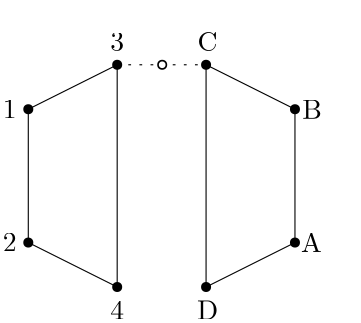<?xml version="1.0"?>
<!DOCTYPE ipe SYSTEM "ipe.dtd">
<ipe version="70005" creator="Ipe 7.1.4">
<info created="D:20140514134124" modified="D:20140514135358"/>
<ipestyle name="basic">
<symbol name="arrow/arc(spx)">
<path stroke="sym-stroke" fill="sym-stroke" pen="sym-pen">
0 0 m
-1 0.333 l
-1 -0.333 l
h
</path>
</symbol>
<symbol name="arrow/farc(spx)">
<path stroke="sym-stroke" fill="white" pen="sym-pen">
0 0 m
-1 0.333 l
-1 -0.333 l
h
</path>
</symbol>
<symbol name="mark/circle(sx)" transformations="translations">
<path fill="sym-stroke">
0.6 0 0 0.6 0 0 e
0.4 0 0 0.4 0 0 e
</path>
</symbol>
<symbol name="mark/disk(sx)" transformations="translations">
<path fill="sym-stroke">
0.6 0 0 0.6 0 0 e
</path>
</symbol>
<symbol name="mark/fdisk(sfx)" transformations="translations">
<group>
<path fill="sym-fill">
0.5 0 0 0.5 0 0 e
</path>
<path fill="sym-stroke" fillrule="eofill">
0.6 0 0 0.6 0 0 e
0.4 0 0 0.4 0 0 e
</path>
</group>
</symbol>
<symbol name="mark/box(sx)" transformations="translations">
<path fill="sym-stroke" fillrule="eofill">
-0.6 -0.6 m
0.6 -0.6 l
0.6 0.6 l
-0.6 0.6 l
h
-0.4 -0.4 m
0.4 -0.4 l
0.4 0.4 l
-0.4 0.4 l
h
</path>
</symbol>
<symbol name="mark/square(sx)" transformations="translations">
<path fill="sym-stroke">
-0.6 -0.6 m
0.6 -0.6 l
0.6 0.6 l
-0.6 0.6 l
h
</path>
</symbol>
<symbol name="mark/fsquare(sfx)" transformations="translations">
<group>
<path fill="sym-fill">
-0.5 -0.5 m
0.5 -0.5 l
0.5 0.5 l
-0.5 0.5 l
h
</path>
<path fill="sym-stroke" fillrule="eofill">
-0.6 -0.6 m
0.6 -0.6 l
0.6 0.6 l
-0.6 0.6 l
h
-0.4 -0.4 m
0.4 -0.4 l
0.4 0.4 l
-0.4 0.4 l
h
</path>
</group>
</symbol>
<symbol name="mark/cross(sx)" transformations="translations">
<group>
<path fill="sym-stroke">
-0.43 -0.57 m
0.57 0.43 l
0.43 0.57 l
-0.57 -0.43 l
h
</path>
<path fill="sym-stroke">
-0.43 0.57 m
0.57 -0.43 l
0.43 -0.57 l
-0.57 0.43 l
h
</path>
</group>
</symbol>
<symbol name="arrow/fnormal(spx)">
<path stroke="sym-stroke" fill="white" pen="sym-pen">
0 0 m
-1 0.333 l
-1 -0.333 l
h
</path>
</symbol>
<symbol name="arrow/pointed(spx)">
<path stroke="sym-stroke" fill="sym-stroke" pen="sym-pen">
0 0 m
-1 0.333 l
-0.8 0 l
-1 -0.333 l
h
</path>
</symbol>
<symbol name="arrow/fpointed(spx)">
<path stroke="sym-stroke" fill="white" pen="sym-pen">
0 0 m
-1 0.333 l
-0.8 0 l
-1 -0.333 l
h
</path>
</symbol>
<symbol name="arrow/linear(spx)">
<path stroke="sym-stroke" pen="sym-pen">
-1 0.333 m
0 0 l
-1 -0.333 l
</path>
</symbol>
<symbol name="arrow/fdouble(spx)">
<path stroke="sym-stroke" fill="white" pen="sym-pen">
0 0 m
-1 0.333 l
-1 -0.333 l
h
-1 0 m
-2 0.333 l
-2 -0.333 l
h
</path>
</symbol>
<symbol name="arrow/double(spx)">
<path stroke="sym-stroke" fill="sym-stroke" pen="sym-pen">
0 0 m
-1 0.333 l
-1 -0.333 l
h
-1 0 m
-2 0.333 l
-2 -0.333 l
h
</path>
</symbol>
<pen name="heavier" value="0.8"/>
<pen name="fat" value="1.2"/>
<pen name="ultrafat" value="2"/>
<symbolsize name="large" value="5"/>
<symbolsize name="small" value="2"/>
<symbolsize name="tiny" value="1.1"/>
<arrowsize name="large" value="10"/>
<arrowsize name="small" value="5"/>
<arrowsize name="tiny" value="3"/>
<color name="red" value="1 0 0"/>
<color name="green" value="0 1 0"/>
<color name="blue" value="0 0 1"/>
<color name="yellow" value="1 1 0"/>
<color name="orange" value="1 0.647 0"/>
<color name="gold" value="1 0.843 0"/>
<color name="purple" value="0.627 0.125 0.941"/>
<color name="gray" value="0.745"/>
<color name="brown" value="0.647 0.165 0.165"/>
<color name="navy" value="0 0 0.502"/>
<color name="pink" value="1 0.753 0.796"/>
<color name="seagreen" value="0.18 0.545 0.341"/>
<color name="turquoise" value="0.251 0.878 0.816"/>
<color name="violet" value="0.933 0.51 0.933"/>
<color name="darkblue" value="0 0 0.545"/>
<color name="darkcyan" value="0 0.545 0.545"/>
<color name="darkgray" value="0.663"/>
<color name="darkgreen" value="0 0.392 0"/>
<color name="darkmagenta" value="0.545 0 0.545"/>
<color name="darkorange" value="1 0.549 0"/>
<color name="darkred" value="0.545 0 0"/>
<color name="lightblue" value="0.678 0.847 0.902"/>
<color name="lightcyan" value="0.878 1 1"/>
<color name="lightgray" value="0.827"/>
<color name="lightgreen" value="0.565 0.933 0.565"/>
<color name="lightyellow" value="1 1 0.878"/>
<dashstyle name="dashed" value="[4] 0"/>
<dashstyle name="dotted" value="[1 3] 0"/>
<dashstyle name="dash dotted" value="[4 2 1 2] 0"/>
<dashstyle name="dash dot dotted" value="[4 2 1 2 1 2] 0"/>
<textsize name="large" value="\large"/>
<textsize name="small" value="\small"/>
<textsize name="tiny" value="\tiny"/>
<textsize name="Large" value="\Large"/>
<textsize name="LARGE" value="\LARGE"/>
<textsize name="huge" value="\huge"/>
<textsize name="Huge" value="\Huge"/>
<textsize name="footnote" value="\footnotesize"/>
<textstyle name="center" begin="\begin{center}" end="\end{center}"/>
<textstyle name="itemize" begin="\begin{itemize}" end="\end{itemize}"/>
<textstyle name="item" begin="\begin{itemize}\item{}" end="\end{itemize}"/>
<gridsize name="4 pts" value="4"/>
<gridsize name="8 pts (~3 mm)" value="8"/>
<gridsize name="16 pts (~6 mm)" value="16"/>
<gridsize name="32 pts (~12 mm)" value="32"/>
<gridsize name="10 pts (~3.5 mm)" value="10"/>
<gridsize name="20 pts (~7 mm)" value="20"/>
<gridsize name="14 pts (~5 mm)" value="14"/>
<gridsize name="28 pts (~10 mm)" value="28"/>
<gridsize name="56 pts (~20 mm)" value="56"/>
<anglesize name="90 deg" value="90"/>
<anglesize name="60 deg" value="60"/>
<anglesize name="45 deg" value="45"/>
<anglesize name="30 deg" value="30"/>
<anglesize name="22.5 deg" value="22.5"/>
<tiling name="falling" angle="-60" step="4" width="1"/>
<tiling name="rising" angle="30" step="4" width="1"/>
</ipestyle>
<page>
<layer name="common"/>
<layer name="alpha"/>
<layer name="beta"/>
<view layers="common alpha" active="alpha"/>
<view layers="common beta" active="beta"/>
<path layer="common" stroke="black">
160 752 m
128 736 l
128 688 l
160 672 l
160 752 l
</path>
<path layer="alpha" stroke="black">
192 752 m
192 672 l
224 688 l
224 736 l
192 752 l
</path>
<use layer="common" name="mark/disk(sx)" pos="160 752" size="normal" stroke="black"/>
<use name="mark/disk(sx)" pos="128 736" size="normal" stroke="black"/>
<use name="mark/disk(sx)" pos="128 688" size="normal" stroke="black"/>
<use name="mark/disk(sx)" pos="160 672" size="normal" stroke="black"/>
<use layer="alpha" name="mark/disk(sx)" pos="192 672" size="normal" stroke="black"/>
<use name="mark/disk(sx)" pos="224 688" size="normal" stroke="black"/>
<use name="mark/disk(sx)" pos="224 736" size="normal" stroke="black"/>
<use name="mark/disk(sx)" pos="192 752" size="normal" stroke="black"/>
<text layer="common" matrix="1 0 0 1 6.81451 0" transformations="translations" pos="112 736" stroke="black" type="label" width="4.981" height="6.42" depth="0" valign="center">1</text>
<text matrix="1 0 0 1 6.81451 0" transformations="translations" pos="112 688" stroke="black" type="label" width="4.981" height="6.42" depth="0" valign="center">2</text>
<text matrix="1 0 0 1 0 -11.0459" transformations="translations" pos="160 768" stroke="black" type="label" width="4.981" height="6.42" depth="0" halign="center" valign="baseline">3</text>
<text matrix="1 0 0 1 0 4.33651" transformations="translations" pos="160 656" stroke="black" type="label" width="4.981" height="6.42" depth="0" halign="center" valign="baseline">4</text>
<text layer="alpha" matrix="-1 0 0 1 345.684 -0.00014737" transformations="translations" pos="112 736" stroke="black" type="label" width="7.057" height="6.808" depth="0" halign="right" valign="center">B</text>
<text matrix="-1 0 0 1 345.684 -0.00014737" transformations="translations" pos="112 688" stroke="black" type="label" width="7.472" height="6.808" depth="0" halign="right" valign="center">A</text>
<text matrix="-1 0 0 1 352.498 -11.046" transformations="translations" pos="160 768" stroke="black" type="label" width="7.195" height="6.808" depth="0" halign="center" valign="baseline">C</text>
<text matrix="-1 0 0 1 352.498 4.33636" transformations="translations" pos="160 656" stroke="black" type="label" width="7.61" height="6.808" depth="0" halign="center" valign="baseline">D</text>
<path layer="beta" stroke="black">
192 752 m
192 672 l
224 688 l
224 736 l
192 752 l
</path>
<use name="mark/disk(sx)" pos="192 672" size="normal" stroke="black"/>
<use name="mark/disk(sx)" pos="224 688" size="normal" stroke="black"/>
<use name="mark/disk(sx)" pos="224 736" size="normal" stroke="black"/>
<use name="mark/disk(sx)" pos="192 752" size="normal" stroke="black"/>
<text matrix="-1 0 0 1 345.684 -0.00014737" transformations="translations" pos="112 736" stroke="black" type="label" width="7.61" height="6.808" depth="0" halign="right" valign="center">D</text>
<text matrix="-1 0 0 1 345.684 -0.00014737" transformations="translations" pos="112 688" stroke="black" type="label" width="7.195" height="6.808" depth="0" halign="right" valign="center">C</text>
<text matrix="-1 0 0 1 345.029 -19.1939" transformations="translations" pos="160 768" stroke="black" type="label" width="7.472" height="6.808" depth="0" halign="center" valign="baseline">A</text>
<text matrix="-1 0 0 1 352.498 4.33636" transformations="translations" pos="160 656" stroke="black" type="label" width="7.057" height="6.808" depth="0" halign="center" valign="baseline">B</text>
<path layer="alpha" stroke="black" dash="dotted">
160 752 m
192 752 l
</path>
<use matrix="1 0 0 1 0.366569 -0.137978" name="mark/fdisk(sfx)" pos="175.839 752.138" size="normal" stroke="black" fill="white"/>
<path layer="beta" stroke="black" dash="dotted">
160 752 m
245.143 772.822 l
224 688 l
</path>
<use matrix="1 0 0 1 20.9391 -0.805351" name="mark/fdisk(sfx)" pos="224.204 773.627" size="normal" stroke="black" fill="white"/>
</page>
</ipe>
